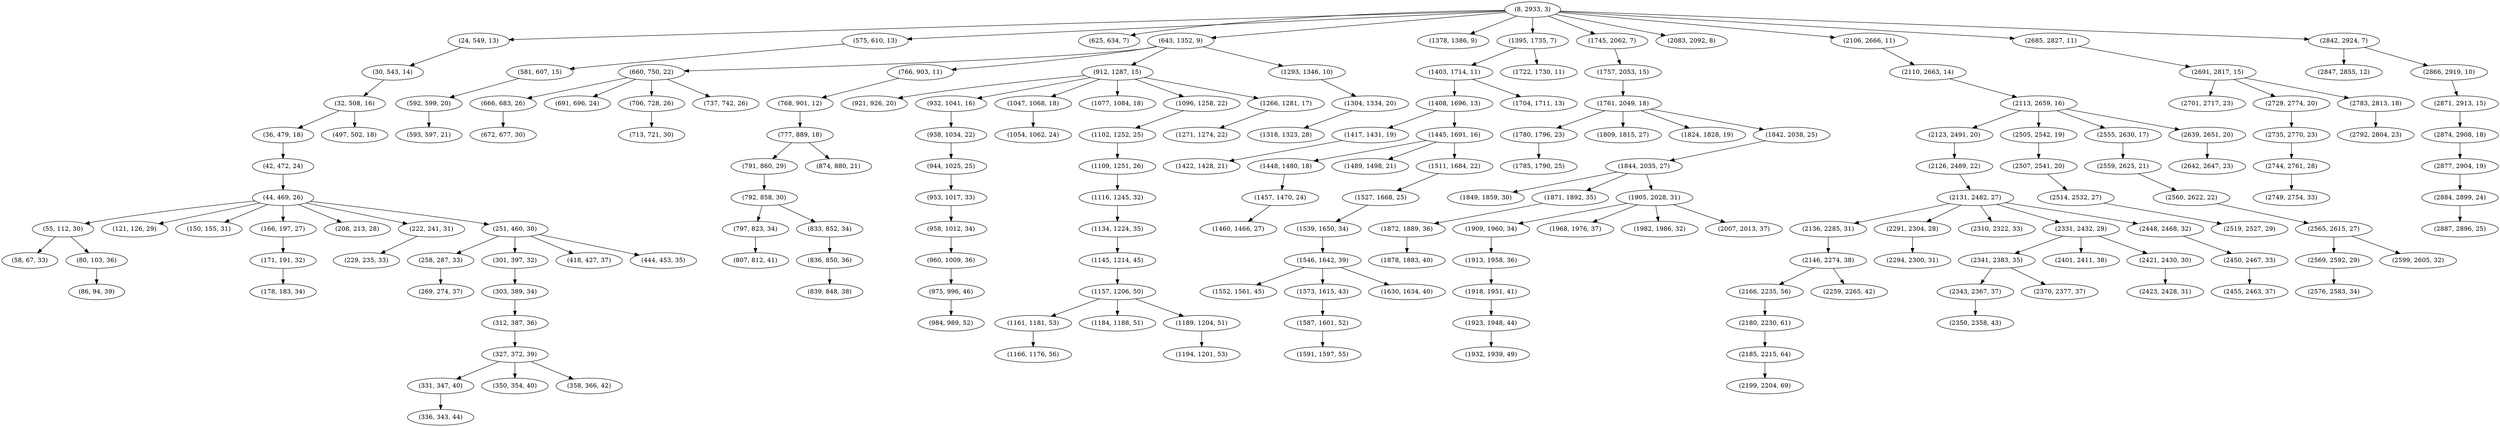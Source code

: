 digraph tree {
    "(8, 2933, 3)";
    "(24, 549, 13)";
    "(30, 543, 14)";
    "(32, 508, 16)";
    "(36, 479, 18)";
    "(42, 472, 24)";
    "(44, 469, 26)";
    "(55, 112, 30)";
    "(58, 67, 33)";
    "(80, 103, 36)";
    "(86, 94, 39)";
    "(121, 126, 29)";
    "(150, 155, 31)";
    "(166, 197, 27)";
    "(171, 191, 32)";
    "(178, 183, 34)";
    "(208, 213, 28)";
    "(222, 241, 31)";
    "(229, 235, 33)";
    "(251, 460, 30)";
    "(258, 287, 33)";
    "(269, 274, 37)";
    "(301, 397, 32)";
    "(303, 389, 34)";
    "(312, 387, 36)";
    "(327, 372, 39)";
    "(331, 347, 40)";
    "(336, 343, 44)";
    "(350, 354, 40)";
    "(358, 366, 42)";
    "(418, 427, 37)";
    "(444, 453, 35)";
    "(497, 502, 18)";
    "(575, 610, 13)";
    "(581, 607, 15)";
    "(592, 599, 20)";
    "(593, 597, 21)";
    "(625, 634, 7)";
    "(643, 1352, 9)";
    "(660, 750, 22)";
    "(666, 683, 26)";
    "(672, 677, 30)";
    "(691, 696, 24)";
    "(706, 728, 26)";
    "(713, 721, 30)";
    "(737, 742, 26)";
    "(766, 903, 11)";
    "(768, 901, 12)";
    "(777, 889, 18)";
    "(791, 860, 29)";
    "(792, 858, 30)";
    "(797, 823, 34)";
    "(807, 812, 41)";
    "(833, 852, 34)";
    "(836, 850, 36)";
    "(839, 848, 38)";
    "(874, 880, 21)";
    "(912, 1287, 15)";
    "(921, 926, 20)";
    "(932, 1041, 16)";
    "(938, 1034, 22)";
    "(944, 1025, 25)";
    "(953, 1017, 33)";
    "(958, 1012, 34)";
    "(960, 1009, 36)";
    "(975, 996, 46)";
    "(984, 989, 52)";
    "(1047, 1068, 18)";
    "(1054, 1062, 24)";
    "(1077, 1084, 18)";
    "(1096, 1258, 22)";
    "(1102, 1252, 25)";
    "(1109, 1251, 26)";
    "(1116, 1245, 32)";
    "(1134, 1224, 35)";
    "(1145, 1214, 45)";
    "(1157, 1206, 50)";
    "(1161, 1181, 53)";
    "(1166, 1176, 56)";
    "(1184, 1188, 51)";
    "(1189, 1204, 51)";
    "(1194, 1201, 53)";
    "(1266, 1281, 17)";
    "(1271, 1274, 22)";
    "(1293, 1346, 10)";
    "(1304, 1334, 20)";
    "(1318, 1323, 28)";
    "(1378, 1386, 9)";
    "(1395, 1735, 7)";
    "(1403, 1714, 11)";
    "(1408, 1696, 13)";
    "(1417, 1431, 19)";
    "(1422, 1428, 21)";
    "(1445, 1691, 16)";
    "(1448, 1480, 18)";
    "(1457, 1470, 24)";
    "(1460, 1466, 27)";
    "(1489, 1498, 21)";
    "(1511, 1684, 22)";
    "(1527, 1668, 25)";
    "(1539, 1650, 34)";
    "(1546, 1642, 39)";
    "(1552, 1561, 45)";
    "(1573, 1615, 43)";
    "(1587, 1601, 52)";
    "(1591, 1597, 55)";
    "(1630, 1634, 40)";
    "(1704, 1711, 13)";
    "(1722, 1730, 11)";
    "(1745, 2062, 7)";
    "(1757, 2053, 15)";
    "(1761, 2049, 18)";
    "(1780, 1796, 23)";
    "(1785, 1790, 25)";
    "(1809, 1815, 27)";
    "(1824, 1828, 19)";
    "(1842, 2038, 25)";
    "(1844, 2035, 27)";
    "(1849, 1859, 30)";
    "(1871, 1892, 35)";
    "(1872, 1889, 36)";
    "(1878, 1883, 40)";
    "(1905, 2028, 31)";
    "(1909, 1960, 34)";
    "(1913, 1958, 36)";
    "(1918, 1951, 41)";
    "(1923, 1948, 44)";
    "(1932, 1939, 49)";
    "(1968, 1976, 37)";
    "(1982, 1986, 32)";
    "(2007, 2013, 37)";
    "(2083, 2092, 8)";
    "(2106, 2666, 11)";
    "(2110, 2663, 14)";
    "(2113, 2659, 16)";
    "(2123, 2491, 20)";
    "(2126, 2489, 22)";
    "(2131, 2482, 27)";
    "(2136, 2285, 31)";
    "(2146, 2274, 38)";
    "(2166, 2235, 56)";
    "(2180, 2230, 61)";
    "(2185, 2215, 64)";
    "(2199, 2204, 69)";
    "(2259, 2265, 42)";
    "(2291, 2304, 28)";
    "(2294, 2300, 31)";
    "(2310, 2322, 33)";
    "(2331, 2432, 29)";
    "(2341, 2383, 35)";
    "(2343, 2367, 37)";
    "(2350, 2358, 43)";
    "(2370, 2377, 37)";
    "(2401, 2411, 38)";
    "(2421, 2430, 30)";
    "(2423, 2428, 31)";
    "(2448, 2468, 32)";
    "(2450, 2467, 33)";
    "(2455, 2463, 37)";
    "(2505, 2542, 19)";
    "(2507, 2541, 20)";
    "(2514, 2532, 27)";
    "(2519, 2527, 29)";
    "(2555, 2630, 17)";
    "(2559, 2625, 21)";
    "(2560, 2622, 22)";
    "(2565, 2615, 27)";
    "(2569, 2592, 29)";
    "(2576, 2583, 34)";
    "(2599, 2605, 32)";
    "(2639, 2651, 20)";
    "(2642, 2647, 23)";
    "(2685, 2827, 11)";
    "(2691, 2817, 15)";
    "(2701, 2717, 23)";
    "(2729, 2774, 20)";
    "(2735, 2770, 23)";
    "(2744, 2761, 28)";
    "(2749, 2754, 33)";
    "(2783, 2813, 18)";
    "(2792, 2804, 23)";
    "(2842, 2924, 7)";
    "(2847, 2855, 12)";
    "(2866, 2919, 10)";
    "(2871, 2913, 15)";
    "(2874, 2908, 18)";
    "(2877, 2904, 19)";
    "(2884, 2899, 24)";
    "(2887, 2896, 25)";
    "(8, 2933, 3)" -> "(24, 549, 13)";
    "(8, 2933, 3)" -> "(575, 610, 13)";
    "(8, 2933, 3)" -> "(625, 634, 7)";
    "(8, 2933, 3)" -> "(643, 1352, 9)";
    "(8, 2933, 3)" -> "(1378, 1386, 9)";
    "(8, 2933, 3)" -> "(1395, 1735, 7)";
    "(8, 2933, 3)" -> "(1745, 2062, 7)";
    "(8, 2933, 3)" -> "(2083, 2092, 8)";
    "(8, 2933, 3)" -> "(2106, 2666, 11)";
    "(8, 2933, 3)" -> "(2685, 2827, 11)";
    "(8, 2933, 3)" -> "(2842, 2924, 7)";
    "(24, 549, 13)" -> "(30, 543, 14)";
    "(30, 543, 14)" -> "(32, 508, 16)";
    "(32, 508, 16)" -> "(36, 479, 18)";
    "(32, 508, 16)" -> "(497, 502, 18)";
    "(36, 479, 18)" -> "(42, 472, 24)";
    "(42, 472, 24)" -> "(44, 469, 26)";
    "(44, 469, 26)" -> "(55, 112, 30)";
    "(44, 469, 26)" -> "(121, 126, 29)";
    "(44, 469, 26)" -> "(150, 155, 31)";
    "(44, 469, 26)" -> "(166, 197, 27)";
    "(44, 469, 26)" -> "(208, 213, 28)";
    "(44, 469, 26)" -> "(222, 241, 31)";
    "(44, 469, 26)" -> "(251, 460, 30)";
    "(55, 112, 30)" -> "(58, 67, 33)";
    "(55, 112, 30)" -> "(80, 103, 36)";
    "(80, 103, 36)" -> "(86, 94, 39)";
    "(166, 197, 27)" -> "(171, 191, 32)";
    "(171, 191, 32)" -> "(178, 183, 34)";
    "(222, 241, 31)" -> "(229, 235, 33)";
    "(251, 460, 30)" -> "(258, 287, 33)";
    "(251, 460, 30)" -> "(301, 397, 32)";
    "(251, 460, 30)" -> "(418, 427, 37)";
    "(251, 460, 30)" -> "(444, 453, 35)";
    "(258, 287, 33)" -> "(269, 274, 37)";
    "(301, 397, 32)" -> "(303, 389, 34)";
    "(303, 389, 34)" -> "(312, 387, 36)";
    "(312, 387, 36)" -> "(327, 372, 39)";
    "(327, 372, 39)" -> "(331, 347, 40)";
    "(327, 372, 39)" -> "(350, 354, 40)";
    "(327, 372, 39)" -> "(358, 366, 42)";
    "(331, 347, 40)" -> "(336, 343, 44)";
    "(575, 610, 13)" -> "(581, 607, 15)";
    "(581, 607, 15)" -> "(592, 599, 20)";
    "(592, 599, 20)" -> "(593, 597, 21)";
    "(643, 1352, 9)" -> "(660, 750, 22)";
    "(643, 1352, 9)" -> "(766, 903, 11)";
    "(643, 1352, 9)" -> "(912, 1287, 15)";
    "(643, 1352, 9)" -> "(1293, 1346, 10)";
    "(660, 750, 22)" -> "(666, 683, 26)";
    "(660, 750, 22)" -> "(691, 696, 24)";
    "(660, 750, 22)" -> "(706, 728, 26)";
    "(660, 750, 22)" -> "(737, 742, 26)";
    "(666, 683, 26)" -> "(672, 677, 30)";
    "(706, 728, 26)" -> "(713, 721, 30)";
    "(766, 903, 11)" -> "(768, 901, 12)";
    "(768, 901, 12)" -> "(777, 889, 18)";
    "(777, 889, 18)" -> "(791, 860, 29)";
    "(777, 889, 18)" -> "(874, 880, 21)";
    "(791, 860, 29)" -> "(792, 858, 30)";
    "(792, 858, 30)" -> "(797, 823, 34)";
    "(792, 858, 30)" -> "(833, 852, 34)";
    "(797, 823, 34)" -> "(807, 812, 41)";
    "(833, 852, 34)" -> "(836, 850, 36)";
    "(836, 850, 36)" -> "(839, 848, 38)";
    "(912, 1287, 15)" -> "(921, 926, 20)";
    "(912, 1287, 15)" -> "(932, 1041, 16)";
    "(912, 1287, 15)" -> "(1047, 1068, 18)";
    "(912, 1287, 15)" -> "(1077, 1084, 18)";
    "(912, 1287, 15)" -> "(1096, 1258, 22)";
    "(912, 1287, 15)" -> "(1266, 1281, 17)";
    "(932, 1041, 16)" -> "(938, 1034, 22)";
    "(938, 1034, 22)" -> "(944, 1025, 25)";
    "(944, 1025, 25)" -> "(953, 1017, 33)";
    "(953, 1017, 33)" -> "(958, 1012, 34)";
    "(958, 1012, 34)" -> "(960, 1009, 36)";
    "(960, 1009, 36)" -> "(975, 996, 46)";
    "(975, 996, 46)" -> "(984, 989, 52)";
    "(1047, 1068, 18)" -> "(1054, 1062, 24)";
    "(1096, 1258, 22)" -> "(1102, 1252, 25)";
    "(1102, 1252, 25)" -> "(1109, 1251, 26)";
    "(1109, 1251, 26)" -> "(1116, 1245, 32)";
    "(1116, 1245, 32)" -> "(1134, 1224, 35)";
    "(1134, 1224, 35)" -> "(1145, 1214, 45)";
    "(1145, 1214, 45)" -> "(1157, 1206, 50)";
    "(1157, 1206, 50)" -> "(1161, 1181, 53)";
    "(1157, 1206, 50)" -> "(1184, 1188, 51)";
    "(1157, 1206, 50)" -> "(1189, 1204, 51)";
    "(1161, 1181, 53)" -> "(1166, 1176, 56)";
    "(1189, 1204, 51)" -> "(1194, 1201, 53)";
    "(1266, 1281, 17)" -> "(1271, 1274, 22)";
    "(1293, 1346, 10)" -> "(1304, 1334, 20)";
    "(1304, 1334, 20)" -> "(1318, 1323, 28)";
    "(1395, 1735, 7)" -> "(1403, 1714, 11)";
    "(1395, 1735, 7)" -> "(1722, 1730, 11)";
    "(1403, 1714, 11)" -> "(1408, 1696, 13)";
    "(1403, 1714, 11)" -> "(1704, 1711, 13)";
    "(1408, 1696, 13)" -> "(1417, 1431, 19)";
    "(1408, 1696, 13)" -> "(1445, 1691, 16)";
    "(1417, 1431, 19)" -> "(1422, 1428, 21)";
    "(1445, 1691, 16)" -> "(1448, 1480, 18)";
    "(1445, 1691, 16)" -> "(1489, 1498, 21)";
    "(1445, 1691, 16)" -> "(1511, 1684, 22)";
    "(1448, 1480, 18)" -> "(1457, 1470, 24)";
    "(1457, 1470, 24)" -> "(1460, 1466, 27)";
    "(1511, 1684, 22)" -> "(1527, 1668, 25)";
    "(1527, 1668, 25)" -> "(1539, 1650, 34)";
    "(1539, 1650, 34)" -> "(1546, 1642, 39)";
    "(1546, 1642, 39)" -> "(1552, 1561, 45)";
    "(1546, 1642, 39)" -> "(1573, 1615, 43)";
    "(1546, 1642, 39)" -> "(1630, 1634, 40)";
    "(1573, 1615, 43)" -> "(1587, 1601, 52)";
    "(1587, 1601, 52)" -> "(1591, 1597, 55)";
    "(1745, 2062, 7)" -> "(1757, 2053, 15)";
    "(1757, 2053, 15)" -> "(1761, 2049, 18)";
    "(1761, 2049, 18)" -> "(1780, 1796, 23)";
    "(1761, 2049, 18)" -> "(1809, 1815, 27)";
    "(1761, 2049, 18)" -> "(1824, 1828, 19)";
    "(1761, 2049, 18)" -> "(1842, 2038, 25)";
    "(1780, 1796, 23)" -> "(1785, 1790, 25)";
    "(1842, 2038, 25)" -> "(1844, 2035, 27)";
    "(1844, 2035, 27)" -> "(1849, 1859, 30)";
    "(1844, 2035, 27)" -> "(1871, 1892, 35)";
    "(1844, 2035, 27)" -> "(1905, 2028, 31)";
    "(1871, 1892, 35)" -> "(1872, 1889, 36)";
    "(1872, 1889, 36)" -> "(1878, 1883, 40)";
    "(1905, 2028, 31)" -> "(1909, 1960, 34)";
    "(1905, 2028, 31)" -> "(1968, 1976, 37)";
    "(1905, 2028, 31)" -> "(1982, 1986, 32)";
    "(1905, 2028, 31)" -> "(2007, 2013, 37)";
    "(1909, 1960, 34)" -> "(1913, 1958, 36)";
    "(1913, 1958, 36)" -> "(1918, 1951, 41)";
    "(1918, 1951, 41)" -> "(1923, 1948, 44)";
    "(1923, 1948, 44)" -> "(1932, 1939, 49)";
    "(2106, 2666, 11)" -> "(2110, 2663, 14)";
    "(2110, 2663, 14)" -> "(2113, 2659, 16)";
    "(2113, 2659, 16)" -> "(2123, 2491, 20)";
    "(2113, 2659, 16)" -> "(2505, 2542, 19)";
    "(2113, 2659, 16)" -> "(2555, 2630, 17)";
    "(2113, 2659, 16)" -> "(2639, 2651, 20)";
    "(2123, 2491, 20)" -> "(2126, 2489, 22)";
    "(2126, 2489, 22)" -> "(2131, 2482, 27)";
    "(2131, 2482, 27)" -> "(2136, 2285, 31)";
    "(2131, 2482, 27)" -> "(2291, 2304, 28)";
    "(2131, 2482, 27)" -> "(2310, 2322, 33)";
    "(2131, 2482, 27)" -> "(2331, 2432, 29)";
    "(2131, 2482, 27)" -> "(2448, 2468, 32)";
    "(2136, 2285, 31)" -> "(2146, 2274, 38)";
    "(2146, 2274, 38)" -> "(2166, 2235, 56)";
    "(2146, 2274, 38)" -> "(2259, 2265, 42)";
    "(2166, 2235, 56)" -> "(2180, 2230, 61)";
    "(2180, 2230, 61)" -> "(2185, 2215, 64)";
    "(2185, 2215, 64)" -> "(2199, 2204, 69)";
    "(2291, 2304, 28)" -> "(2294, 2300, 31)";
    "(2331, 2432, 29)" -> "(2341, 2383, 35)";
    "(2331, 2432, 29)" -> "(2401, 2411, 38)";
    "(2331, 2432, 29)" -> "(2421, 2430, 30)";
    "(2341, 2383, 35)" -> "(2343, 2367, 37)";
    "(2341, 2383, 35)" -> "(2370, 2377, 37)";
    "(2343, 2367, 37)" -> "(2350, 2358, 43)";
    "(2421, 2430, 30)" -> "(2423, 2428, 31)";
    "(2448, 2468, 32)" -> "(2450, 2467, 33)";
    "(2450, 2467, 33)" -> "(2455, 2463, 37)";
    "(2505, 2542, 19)" -> "(2507, 2541, 20)";
    "(2507, 2541, 20)" -> "(2514, 2532, 27)";
    "(2514, 2532, 27)" -> "(2519, 2527, 29)";
    "(2555, 2630, 17)" -> "(2559, 2625, 21)";
    "(2559, 2625, 21)" -> "(2560, 2622, 22)";
    "(2560, 2622, 22)" -> "(2565, 2615, 27)";
    "(2565, 2615, 27)" -> "(2569, 2592, 29)";
    "(2565, 2615, 27)" -> "(2599, 2605, 32)";
    "(2569, 2592, 29)" -> "(2576, 2583, 34)";
    "(2639, 2651, 20)" -> "(2642, 2647, 23)";
    "(2685, 2827, 11)" -> "(2691, 2817, 15)";
    "(2691, 2817, 15)" -> "(2701, 2717, 23)";
    "(2691, 2817, 15)" -> "(2729, 2774, 20)";
    "(2691, 2817, 15)" -> "(2783, 2813, 18)";
    "(2729, 2774, 20)" -> "(2735, 2770, 23)";
    "(2735, 2770, 23)" -> "(2744, 2761, 28)";
    "(2744, 2761, 28)" -> "(2749, 2754, 33)";
    "(2783, 2813, 18)" -> "(2792, 2804, 23)";
    "(2842, 2924, 7)" -> "(2847, 2855, 12)";
    "(2842, 2924, 7)" -> "(2866, 2919, 10)";
    "(2866, 2919, 10)" -> "(2871, 2913, 15)";
    "(2871, 2913, 15)" -> "(2874, 2908, 18)";
    "(2874, 2908, 18)" -> "(2877, 2904, 19)";
    "(2877, 2904, 19)" -> "(2884, 2899, 24)";
    "(2884, 2899, 24)" -> "(2887, 2896, 25)";
}
